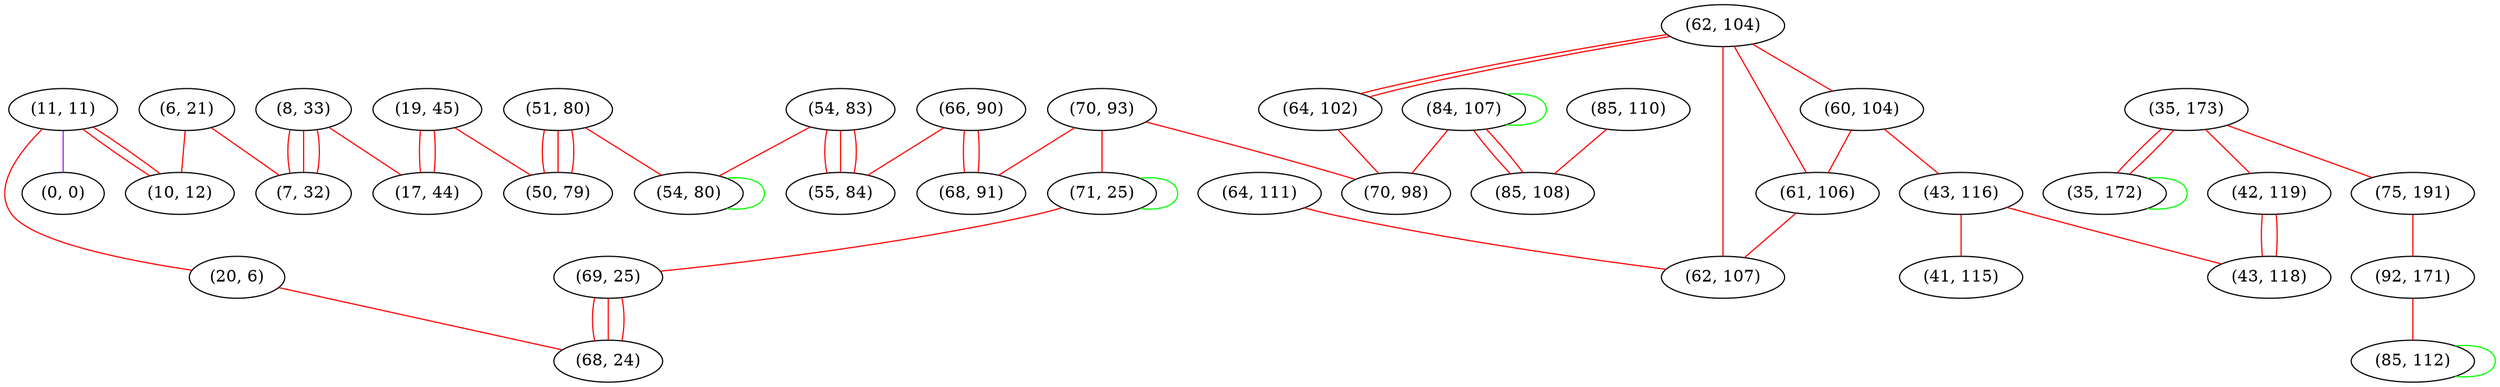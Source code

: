 graph "" {
"(11, 11)";
"(64, 111)";
"(35, 173)";
"(75, 191)";
"(62, 104)";
"(84, 107)";
"(60, 104)";
"(6, 21)";
"(42, 119)";
"(66, 90)";
"(85, 110)";
"(54, 83)";
"(35, 172)";
"(92, 171)";
"(70, 93)";
"(10, 12)";
"(55, 84)";
"(8, 33)";
"(43, 116)";
"(85, 112)";
"(41, 115)";
"(0, 0)";
"(7, 32)";
"(51, 80)";
"(19, 45)";
"(54, 80)";
"(71, 25)";
"(64, 102)";
"(68, 91)";
"(17, 44)";
"(85, 108)";
"(50, 79)";
"(61, 106)";
"(43, 118)";
"(62, 107)";
"(69, 25)";
"(70, 98)";
"(20, 6)";
"(68, 24)";
"(11, 11)" -- "(0, 0)"  [color=purple, key=0, weight=4];
"(11, 11)" -- "(20, 6)"  [color=red, key=0, weight=1];
"(11, 11)" -- "(10, 12)"  [color=red, key=0, weight=1];
"(11, 11)" -- "(10, 12)"  [color=red, key=1, weight=1];
"(64, 111)" -- "(62, 107)"  [color=red, key=0, weight=1];
"(35, 173)" -- "(42, 119)"  [color=red, key=0, weight=1];
"(35, 173)" -- "(75, 191)"  [color=red, key=0, weight=1];
"(35, 173)" -- "(35, 172)"  [color=red, key=0, weight=1];
"(35, 173)" -- "(35, 172)"  [color=red, key=1, weight=1];
"(75, 191)" -- "(92, 171)"  [color=red, key=0, weight=1];
"(62, 104)" -- "(62, 107)"  [color=red, key=0, weight=1];
"(62, 104)" -- "(64, 102)"  [color=red, key=0, weight=1];
"(62, 104)" -- "(64, 102)"  [color=red, key=1, weight=1];
"(62, 104)" -- "(61, 106)"  [color=red, key=0, weight=1];
"(62, 104)" -- "(60, 104)"  [color=red, key=0, weight=1];
"(84, 107)" -- "(85, 108)"  [color=red, key=0, weight=1];
"(84, 107)" -- "(85, 108)"  [color=red, key=1, weight=1];
"(84, 107)" -- "(70, 98)"  [color=red, key=0, weight=1];
"(84, 107)" -- "(84, 107)"  [color=green, key=0, weight=2];
"(60, 104)" -- "(61, 106)"  [color=red, key=0, weight=1];
"(60, 104)" -- "(43, 116)"  [color=red, key=0, weight=1];
"(6, 21)" -- "(7, 32)"  [color=red, key=0, weight=1];
"(6, 21)" -- "(10, 12)"  [color=red, key=0, weight=1];
"(42, 119)" -- "(43, 118)"  [color=red, key=0, weight=1];
"(42, 119)" -- "(43, 118)"  [color=red, key=1, weight=1];
"(66, 90)" -- "(55, 84)"  [color=red, key=0, weight=1];
"(66, 90)" -- "(68, 91)"  [color=red, key=0, weight=1];
"(66, 90)" -- "(68, 91)"  [color=red, key=1, weight=1];
"(85, 110)" -- "(85, 108)"  [color=red, key=0, weight=1];
"(54, 83)" -- "(55, 84)"  [color=red, key=0, weight=1];
"(54, 83)" -- "(55, 84)"  [color=red, key=1, weight=1];
"(54, 83)" -- "(55, 84)"  [color=red, key=2, weight=1];
"(54, 83)" -- "(54, 80)"  [color=red, key=0, weight=1];
"(35, 172)" -- "(35, 172)"  [color=green, key=0, weight=2];
"(92, 171)" -- "(85, 112)"  [color=red, key=0, weight=1];
"(70, 93)" -- "(70, 98)"  [color=red, key=0, weight=1];
"(70, 93)" -- "(68, 91)"  [color=red, key=0, weight=1];
"(70, 93)" -- "(71, 25)"  [color=red, key=0, weight=1];
"(8, 33)" -- "(7, 32)"  [color=red, key=0, weight=1];
"(8, 33)" -- "(7, 32)"  [color=red, key=1, weight=1];
"(8, 33)" -- "(7, 32)"  [color=red, key=2, weight=1];
"(8, 33)" -- "(17, 44)"  [color=red, key=0, weight=1];
"(43, 116)" -- "(41, 115)"  [color=red, key=0, weight=1];
"(43, 116)" -- "(43, 118)"  [color=red, key=0, weight=1];
"(85, 112)" -- "(85, 112)"  [color=green, key=0, weight=2];
"(51, 80)" -- "(50, 79)"  [color=red, key=0, weight=1];
"(51, 80)" -- "(50, 79)"  [color=red, key=1, weight=1];
"(51, 80)" -- "(50, 79)"  [color=red, key=2, weight=1];
"(51, 80)" -- "(54, 80)"  [color=red, key=0, weight=1];
"(19, 45)" -- "(50, 79)"  [color=red, key=0, weight=1];
"(19, 45)" -- "(17, 44)"  [color=red, key=0, weight=1];
"(19, 45)" -- "(17, 44)"  [color=red, key=1, weight=1];
"(54, 80)" -- "(54, 80)"  [color=green, key=0, weight=2];
"(71, 25)" -- "(69, 25)"  [color=red, key=0, weight=1];
"(71, 25)" -- "(71, 25)"  [color=green, key=0, weight=2];
"(64, 102)" -- "(70, 98)"  [color=red, key=0, weight=1];
"(61, 106)" -- "(62, 107)"  [color=red, key=0, weight=1];
"(69, 25)" -- "(68, 24)"  [color=red, key=0, weight=1];
"(69, 25)" -- "(68, 24)"  [color=red, key=1, weight=1];
"(69, 25)" -- "(68, 24)"  [color=red, key=2, weight=1];
"(20, 6)" -- "(68, 24)"  [color=red, key=0, weight=1];
}
